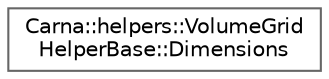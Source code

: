digraph "Graphical Class Hierarchy"
{
 // LATEX_PDF_SIZE
  bgcolor="transparent";
  edge [fontname=Helvetica,fontsize=10,labelfontname=Helvetica,labelfontsize=10];
  node [fontname=Helvetica,fontsize=10,shape=box,height=0.2,width=0.4];
  rankdir="LR";
  Node0 [id="Node000000",label="Carna::helpers::VolumeGrid\lHelperBase::Dimensions",height=0.2,width=0.4,color="grey40", fillcolor="white", style="filled",URL="$structCarna_1_1helpers_1_1VolumeGridHelperBase_1_1Dimensions.html",tooltip="Specifies the dimensions of the whole dataset in millimeters."];
}
